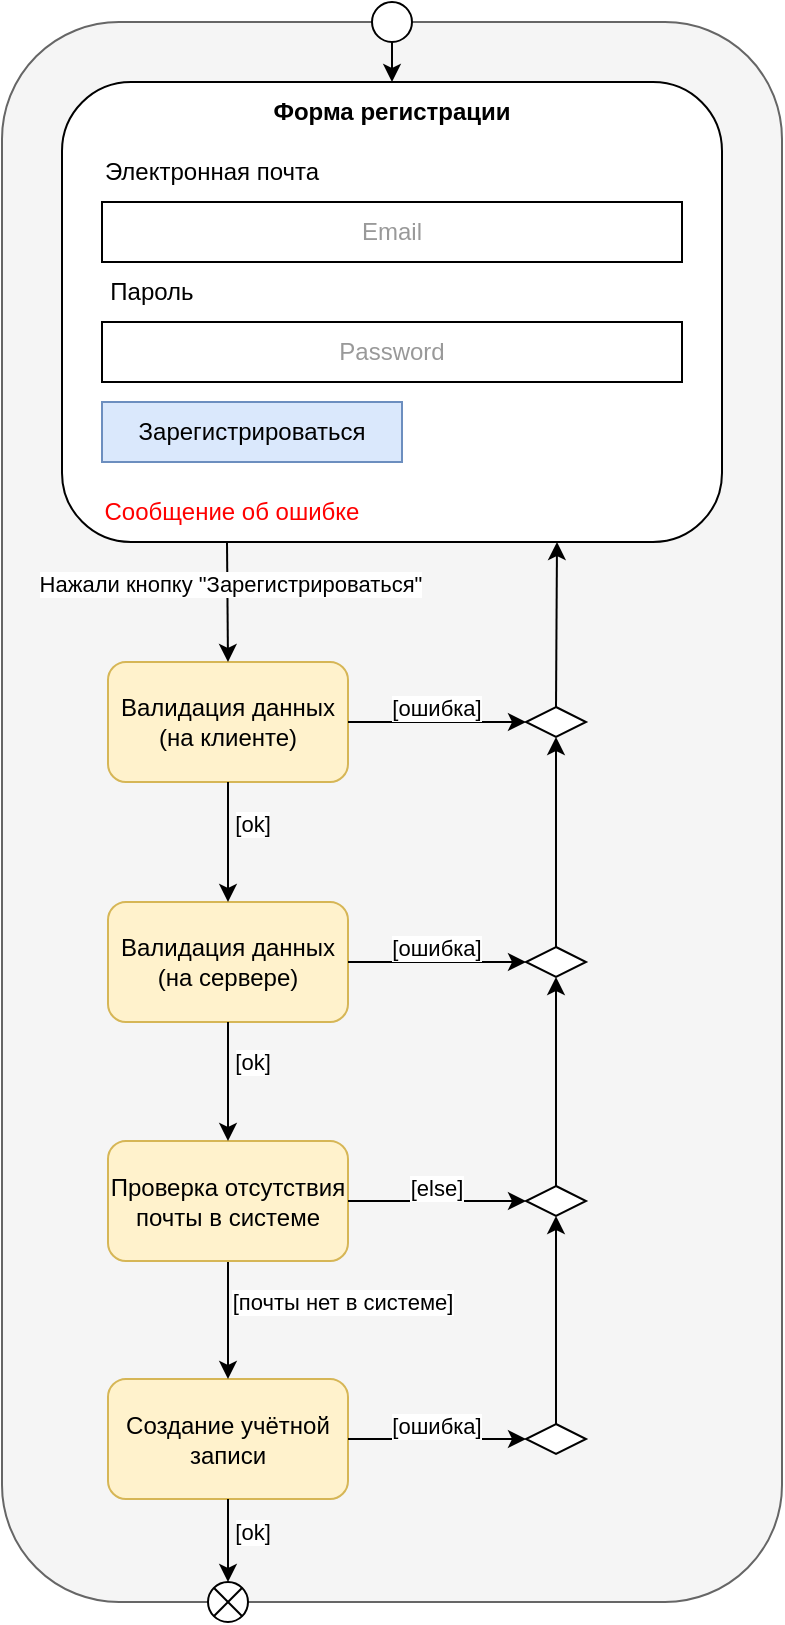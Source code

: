 <mxfile version="23.0.2" type="device">
  <diagram name="Страница — 1" id="lwFxoNZVOsWcV77fsAZV">
    <mxGraphModel dx="698" dy="470" grid="1" gridSize="10" guides="1" tooltips="1" connect="1" arrows="1" fold="1" page="1" pageScale="1" pageWidth="827" pageHeight="1169" math="0" shadow="0">
      <root>
        <mxCell id="0" />
        <mxCell id="1" parent="0" />
        <mxCell id="IgeLQids6hlCfI4V9-Eq-91" value="" style="rounded=1;whiteSpace=wrap;html=1;fillColor=#f5f5f5;strokeColor=#666666;fontColor=#333333;" parent="1" vertex="1">
          <mxGeometry x="180" y="190" width="390" height="790" as="geometry" />
        </mxCell>
        <mxCell id="IgeLQids6hlCfI4V9-Eq-2" value="" style="rounded=1;whiteSpace=wrap;html=1;" parent="1" vertex="1">
          <mxGeometry x="210" y="220" width="330" height="230" as="geometry" />
        </mxCell>
        <mxCell id="IgeLQids6hlCfI4V9-Eq-3" value="&lt;b&gt;Форма регистрации&lt;/b&gt;" style="text;html=1;strokeColor=none;fillColor=none;align=center;verticalAlign=middle;whiteSpace=wrap;rounded=0;" parent="1" vertex="1">
          <mxGeometry x="305" y="220" width="140" height="30" as="geometry" />
        </mxCell>
        <mxCell id="IgeLQids6hlCfI4V9-Eq-5" value="Электронная почта" style="text;html=1;strokeColor=none;fillColor=none;align=center;verticalAlign=middle;whiteSpace=wrap;rounded=0;" parent="1" vertex="1">
          <mxGeometry x="230" y="250" width="110" height="30" as="geometry" />
        </mxCell>
        <mxCell id="IgeLQids6hlCfI4V9-Eq-6" value="&lt;font color=&quot;#999999&quot;&gt;Email&lt;/font&gt;" style="rounded=0;whiteSpace=wrap;html=1;" parent="1" vertex="1">
          <mxGeometry x="230" y="280" width="290" height="30" as="geometry" />
        </mxCell>
        <mxCell id="IgeLQids6hlCfI4V9-Eq-7" value="Пароль" style="text;html=1;strokeColor=none;fillColor=none;align=center;verticalAlign=middle;whiteSpace=wrap;rounded=0;" parent="1" vertex="1">
          <mxGeometry x="230" y="310" width="50" height="30" as="geometry" />
        </mxCell>
        <mxCell id="IgeLQids6hlCfI4V9-Eq-8" value="&lt;font color=&quot;#999999&quot;&gt;Password&lt;/font&gt;" style="rounded=0;whiteSpace=wrap;html=1;" parent="1" vertex="1">
          <mxGeometry x="230" y="340" width="290" height="30" as="geometry" />
        </mxCell>
        <mxCell id="IgeLQids6hlCfI4V9-Eq-9" value="Зарегистрироваться" style="rounded=0;whiteSpace=wrap;html=1;fillColor=#dae8fc;strokeColor=#6c8ebf;" parent="1" vertex="1">
          <mxGeometry x="230" y="380" width="150" height="30" as="geometry" />
        </mxCell>
        <mxCell id="IgeLQids6hlCfI4V9-Eq-10" value="&lt;font color=&quot;#ff0000&quot;&gt;Сообщение об ошибке&lt;/font&gt;" style="text;html=1;strokeColor=none;fillColor=none;align=center;verticalAlign=middle;whiteSpace=wrap;rounded=0;" parent="1" vertex="1">
          <mxGeometry x="230" y="420" width="130" height="30" as="geometry" />
        </mxCell>
        <mxCell id="IgeLQids6hlCfI4V9-Eq-97" value="" style="ellipse;whiteSpace=wrap;html=1;" parent="1" vertex="1">
          <mxGeometry x="365" y="180" width="20" height="20" as="geometry" />
        </mxCell>
        <mxCell id="IgeLQids6hlCfI4V9-Eq-98" value="" style="endArrow=classic;html=1;rounded=1;exitX=0.5;exitY=1;exitDx=0;exitDy=0;entryX=0.5;entryY=0;entryDx=0;entryDy=0;curved=0;" parent="1" source="IgeLQids6hlCfI4V9-Eq-97" target="IgeLQids6hlCfI4V9-Eq-3" edge="1">
          <mxGeometry width="50" height="50" relative="1" as="geometry">
            <mxPoint x="550" y="703" as="sourcePoint" />
            <mxPoint x="690" y="703" as="targetPoint" />
          </mxGeometry>
        </mxCell>
        <mxCell id="gaqFN2lzKPNnljJ36ulY-1" value="Валидация данных (на клиенте)" style="rounded=1;whiteSpace=wrap;html=1;fillColor=#fff2cc;strokeColor=#d6b656;" parent="1" vertex="1">
          <mxGeometry x="233" y="510" width="120" height="60" as="geometry" />
        </mxCell>
        <mxCell id="gaqFN2lzKPNnljJ36ulY-2" value="" style="endArrow=classic;html=1;rounded=1;exitX=0.25;exitY=1;exitDx=0;exitDy=0;entryX=0.5;entryY=0;entryDx=0;entryDy=0;curved=0;" parent="1" source="IgeLQids6hlCfI4V9-Eq-2" target="gaqFN2lzKPNnljJ36ulY-1" edge="1">
          <mxGeometry width="50" height="50" relative="1" as="geometry">
            <mxPoint x="550" y="345" as="sourcePoint" />
            <mxPoint x="770" y="345" as="targetPoint" />
          </mxGeometry>
        </mxCell>
        <mxCell id="gaqFN2lzKPNnljJ36ulY-3" value="Нажали кнопку &quot;Зарегистрироваться&quot;" style="edgeLabel;html=1;align=center;verticalAlign=middle;resizable=0;points=[];" parent="gaqFN2lzKPNnljJ36ulY-2" vertex="1" connectable="0">
          <mxGeometry x="-0.019" y="1" relative="1" as="geometry">
            <mxPoint y="-9" as="offset" />
          </mxGeometry>
        </mxCell>
        <mxCell id="gaqFN2lzKPNnljJ36ulY-4" value="" style="rhombus;whiteSpace=wrap;html=1;" parent="1" vertex="1">
          <mxGeometry x="442" y="532.5" width="30" height="15" as="geometry" />
        </mxCell>
        <mxCell id="gaqFN2lzKPNnljJ36ulY-5" value="" style="endArrow=classic;html=1;rounded=1;exitX=0.5;exitY=0;exitDx=0;exitDy=0;entryX=0.75;entryY=1;entryDx=0;entryDy=0;curved=0;" parent="1" source="gaqFN2lzKPNnljJ36ulY-4" target="IgeLQids6hlCfI4V9-Eq-2" edge="1">
          <mxGeometry width="50" height="50" relative="1" as="geometry">
            <mxPoint x="550" y="345" as="sourcePoint" />
            <mxPoint x="770" y="345" as="targetPoint" />
          </mxGeometry>
        </mxCell>
        <mxCell id="gaqFN2lzKPNnljJ36ulY-7" value="" style="endArrow=classic;html=1;rounded=1;exitX=1;exitY=0.5;exitDx=0;exitDy=0;entryX=0;entryY=0.5;entryDx=0;entryDy=0;curved=0;" parent="1" source="gaqFN2lzKPNnljJ36ulY-1" target="gaqFN2lzKPNnljJ36ulY-4" edge="1">
          <mxGeometry width="50" height="50" relative="1" as="geometry">
            <mxPoint x="550" y="345" as="sourcePoint" />
            <mxPoint x="770" y="345" as="targetPoint" />
          </mxGeometry>
        </mxCell>
        <mxCell id="gaqFN2lzKPNnljJ36ulY-9" value="[ошибка]" style="edgeLabel;html=1;align=center;verticalAlign=middle;resizable=0;points=[];" parent="gaqFN2lzKPNnljJ36ulY-7" vertex="1" connectable="0">
          <mxGeometry x="-0.009" y="3" relative="1" as="geometry">
            <mxPoint y="-4" as="offset" />
          </mxGeometry>
        </mxCell>
        <mxCell id="gaqFN2lzKPNnljJ36ulY-10" value="Валидация данных (на сервере)" style="rounded=1;whiteSpace=wrap;html=1;fillColor=#fff2cc;strokeColor=#d6b656;" parent="1" vertex="1">
          <mxGeometry x="233" y="630" width="120" height="60" as="geometry" />
        </mxCell>
        <mxCell id="gaqFN2lzKPNnljJ36ulY-11" value="" style="endArrow=classic;html=1;rounded=1;exitX=0.5;exitY=1;exitDx=0;exitDy=0;entryX=0.5;entryY=0;entryDx=0;entryDy=0;curved=0;" parent="1" source="gaqFN2lzKPNnljJ36ulY-1" target="gaqFN2lzKPNnljJ36ulY-10" edge="1">
          <mxGeometry width="50" height="50" relative="1" as="geometry">
            <mxPoint x="293" y="570" as="sourcePoint" />
            <mxPoint x="770" y="465" as="targetPoint" />
          </mxGeometry>
        </mxCell>
        <mxCell id="gaqFN2lzKPNnljJ36ulY-12" value="[ok]" style="edgeLabel;html=1;align=center;verticalAlign=middle;resizable=0;points=[];" parent="gaqFN2lzKPNnljJ36ulY-11" vertex="1" connectable="0">
          <mxGeometry x="-0.019" y="1" relative="1" as="geometry">
            <mxPoint x="11" y="-9" as="offset" />
          </mxGeometry>
        </mxCell>
        <mxCell id="gaqFN2lzKPNnljJ36ulY-13" value="" style="rhombus;whiteSpace=wrap;html=1;" parent="1" vertex="1">
          <mxGeometry x="442" y="652.5" width="30" height="15" as="geometry" />
        </mxCell>
        <mxCell id="gaqFN2lzKPNnljJ36ulY-14" value="" style="endArrow=classic;html=1;rounded=1;exitX=0.5;exitY=0;exitDx=0;exitDy=0;entryX=0.5;entryY=1;entryDx=0;entryDy=0;curved=0;" parent="1" source="gaqFN2lzKPNnljJ36ulY-13" target="gaqFN2lzKPNnljJ36ulY-4" edge="1">
          <mxGeometry width="50" height="50" relative="1" as="geometry">
            <mxPoint x="550" y="465" as="sourcePoint" />
            <mxPoint x="458" y="570" as="targetPoint" />
          </mxGeometry>
        </mxCell>
        <mxCell id="gaqFN2lzKPNnljJ36ulY-15" value="" style="endArrow=classic;html=1;rounded=1;exitX=1;exitY=0.5;exitDx=0;exitDy=0;entryX=0;entryY=0.5;entryDx=0;entryDy=0;curved=0;" parent="1" source="gaqFN2lzKPNnljJ36ulY-10" target="gaqFN2lzKPNnljJ36ulY-13" edge="1">
          <mxGeometry width="50" height="50" relative="1" as="geometry">
            <mxPoint x="550" y="465" as="sourcePoint" />
            <mxPoint x="770" y="465" as="targetPoint" />
          </mxGeometry>
        </mxCell>
        <mxCell id="gaqFN2lzKPNnljJ36ulY-16" value="[ошибка]" style="edgeLabel;html=1;align=center;verticalAlign=middle;resizable=0;points=[];" parent="gaqFN2lzKPNnljJ36ulY-15" vertex="1" connectable="0">
          <mxGeometry x="-0.009" y="3" relative="1" as="geometry">
            <mxPoint y="-4" as="offset" />
          </mxGeometry>
        </mxCell>
        <mxCell id="gaqFN2lzKPNnljJ36ulY-24" value="Проверка отсутствия почты в системе" style="rounded=1;whiteSpace=wrap;html=1;fillColor=#fff2cc;strokeColor=#d6b656;" parent="1" vertex="1">
          <mxGeometry x="233" y="749.5" width="120" height="60" as="geometry" />
        </mxCell>
        <mxCell id="gaqFN2lzKPNnljJ36ulY-25" value="" style="endArrow=classic;html=1;rounded=1;exitX=0.5;exitY=1;exitDx=0;exitDy=0;entryX=0.5;entryY=0;entryDx=0;entryDy=0;curved=0;" parent="1" source="gaqFN2lzKPNnljJ36ulY-10" target="gaqFN2lzKPNnljJ36ulY-24" edge="1">
          <mxGeometry width="50" height="50" relative="1" as="geometry">
            <mxPoint x="293" y="689.5" as="sourcePoint" />
            <mxPoint x="770" y="584.5" as="targetPoint" />
          </mxGeometry>
        </mxCell>
        <mxCell id="gaqFN2lzKPNnljJ36ulY-26" value="[ok]" style="edgeLabel;html=1;align=center;verticalAlign=middle;resizable=0;points=[];" parent="gaqFN2lzKPNnljJ36ulY-25" vertex="1" connectable="0">
          <mxGeometry x="-0.019" y="1" relative="1" as="geometry">
            <mxPoint x="11" y="-9" as="offset" />
          </mxGeometry>
        </mxCell>
        <mxCell id="gaqFN2lzKPNnljJ36ulY-27" value="" style="rhombus;whiteSpace=wrap;html=1;" parent="1" vertex="1">
          <mxGeometry x="442" y="772" width="30" height="15" as="geometry" />
        </mxCell>
        <mxCell id="gaqFN2lzKPNnljJ36ulY-28" value="" style="endArrow=classic;html=1;rounded=1;exitX=0.5;exitY=0;exitDx=0;exitDy=0;entryX=0.5;entryY=1;entryDx=0;entryDy=0;curved=0;" parent="1" source="gaqFN2lzKPNnljJ36ulY-27" target="gaqFN2lzKPNnljJ36ulY-13" edge="1">
          <mxGeometry width="50" height="50" relative="1" as="geometry">
            <mxPoint x="550" y="584.5" as="sourcePoint" />
            <mxPoint x="457" y="667.5" as="targetPoint" />
          </mxGeometry>
        </mxCell>
        <mxCell id="gaqFN2lzKPNnljJ36ulY-29" value="" style="endArrow=classic;html=1;rounded=1;exitX=1;exitY=0.5;exitDx=0;exitDy=0;entryX=0;entryY=0.5;entryDx=0;entryDy=0;curved=0;" parent="1" source="gaqFN2lzKPNnljJ36ulY-24" target="gaqFN2lzKPNnljJ36ulY-27" edge="1">
          <mxGeometry width="50" height="50" relative="1" as="geometry">
            <mxPoint x="550" y="584.5" as="sourcePoint" />
            <mxPoint x="770" y="584.5" as="targetPoint" />
          </mxGeometry>
        </mxCell>
        <mxCell id="gaqFN2lzKPNnljJ36ulY-30" value="[else]" style="edgeLabel;html=1;align=center;verticalAlign=middle;resizable=0;points=[];" parent="gaqFN2lzKPNnljJ36ulY-29" vertex="1" connectable="0">
          <mxGeometry x="-0.009" y="3" relative="1" as="geometry">
            <mxPoint y="-4" as="offset" />
          </mxGeometry>
        </mxCell>
        <mxCell id="gaqFN2lzKPNnljJ36ulY-37" value="Создание учётной записи" style="rounded=1;whiteSpace=wrap;html=1;fillColor=#fff2cc;strokeColor=#d6b656;" parent="1" vertex="1">
          <mxGeometry x="233" y="868.5" width="120" height="60" as="geometry" />
        </mxCell>
        <mxCell id="gaqFN2lzKPNnljJ36ulY-38" value="" style="endArrow=classic;html=1;rounded=1;entryX=0.5;entryY=0;entryDx=0;entryDy=0;curved=0;" parent="1" target="gaqFN2lzKPNnljJ36ulY-37" edge="1">
          <mxGeometry width="50" height="50" relative="1" as="geometry">
            <mxPoint x="293" y="810" as="sourcePoint" />
            <mxPoint x="770" y="703.5" as="targetPoint" />
          </mxGeometry>
        </mxCell>
        <mxCell id="gaqFN2lzKPNnljJ36ulY-39" value="[почты нет в системе]" style="edgeLabel;html=1;align=center;verticalAlign=middle;resizable=0;points=[];" parent="gaqFN2lzKPNnljJ36ulY-38" vertex="1" connectable="0">
          <mxGeometry x="-0.019" y="1" relative="1" as="geometry">
            <mxPoint x="56" y="-9" as="offset" />
          </mxGeometry>
        </mxCell>
        <mxCell id="gaqFN2lzKPNnljJ36ulY-40" value="" style="rhombus;whiteSpace=wrap;html=1;" parent="1" vertex="1">
          <mxGeometry x="442" y="891" width="30" height="15" as="geometry" />
        </mxCell>
        <mxCell id="gaqFN2lzKPNnljJ36ulY-41" value="" style="endArrow=classic;html=1;rounded=1;exitX=0.5;exitY=0;exitDx=0;exitDy=0;entryX=0.5;entryY=1;entryDx=0;entryDy=0;curved=0;" parent="1" source="gaqFN2lzKPNnljJ36ulY-40" target="gaqFN2lzKPNnljJ36ulY-27" edge="1">
          <mxGeometry width="50" height="50" relative="1" as="geometry">
            <mxPoint x="550" y="703.5" as="sourcePoint" />
            <mxPoint x="457" y="787" as="targetPoint" />
          </mxGeometry>
        </mxCell>
        <mxCell id="gaqFN2lzKPNnljJ36ulY-42" value="" style="endArrow=classic;html=1;rounded=1;exitX=1;exitY=0.5;exitDx=0;exitDy=0;entryX=0;entryY=0.5;entryDx=0;entryDy=0;curved=0;" parent="1" source="gaqFN2lzKPNnljJ36ulY-37" target="gaqFN2lzKPNnljJ36ulY-40" edge="1">
          <mxGeometry width="50" height="50" relative="1" as="geometry">
            <mxPoint x="550" y="703.5" as="sourcePoint" />
            <mxPoint x="770" y="703.5" as="targetPoint" />
          </mxGeometry>
        </mxCell>
        <mxCell id="gaqFN2lzKPNnljJ36ulY-43" value="[ошибка]" style="edgeLabel;html=1;align=center;verticalAlign=middle;resizable=0;points=[];" parent="gaqFN2lzKPNnljJ36ulY-42" vertex="1" connectable="0">
          <mxGeometry x="-0.009" y="3" relative="1" as="geometry">
            <mxPoint y="-4" as="offset" />
          </mxGeometry>
        </mxCell>
        <mxCell id="gaqFN2lzKPNnljJ36ulY-44" value="" style="shape=sumEllipse;perimeter=ellipsePerimeter;html=1;backgroundOutline=1;" parent="1" vertex="1">
          <mxGeometry x="283" y="970" width="20" height="20" as="geometry" />
        </mxCell>
        <mxCell id="gaqFN2lzKPNnljJ36ulY-45" value="" style="endArrow=classic;html=1;rounded=1;entryX=0.5;entryY=0;entryDx=0;entryDy=0;curved=0;exitX=0.5;exitY=1;exitDx=0;exitDy=0;" parent="1" source="gaqFN2lzKPNnljJ36ulY-37" target="gaqFN2lzKPNnljJ36ulY-44" edge="1">
          <mxGeometry width="50" height="50" relative="1" as="geometry">
            <mxPoint x="303" y="820" as="sourcePoint" />
            <mxPoint x="303" y="878" as="targetPoint" />
          </mxGeometry>
        </mxCell>
        <mxCell id="gaqFN2lzKPNnljJ36ulY-46" value="[ok]" style="edgeLabel;html=1;align=center;verticalAlign=middle;resizable=0;points=[];" parent="gaqFN2lzKPNnljJ36ulY-45" vertex="1" connectable="0">
          <mxGeometry x="-0.019" y="1" relative="1" as="geometry">
            <mxPoint x="11" y="-4" as="offset" />
          </mxGeometry>
        </mxCell>
      </root>
    </mxGraphModel>
  </diagram>
</mxfile>
